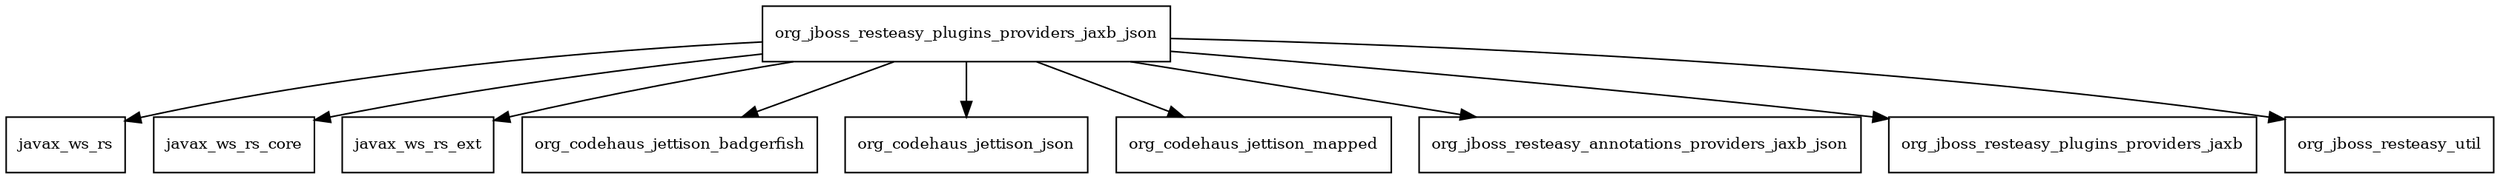 digraph resteasy_jettison_provider_2_3_8_Final_redhat_3_package_dependencies {
  node [shape = box, fontsize=10.0];
  org_jboss_resteasy_plugins_providers_jaxb_json -> javax_ws_rs;
  org_jboss_resteasy_plugins_providers_jaxb_json -> javax_ws_rs_core;
  org_jboss_resteasy_plugins_providers_jaxb_json -> javax_ws_rs_ext;
  org_jboss_resteasy_plugins_providers_jaxb_json -> org_codehaus_jettison_badgerfish;
  org_jboss_resteasy_plugins_providers_jaxb_json -> org_codehaus_jettison_json;
  org_jboss_resteasy_plugins_providers_jaxb_json -> org_codehaus_jettison_mapped;
  org_jboss_resteasy_plugins_providers_jaxb_json -> org_jboss_resteasy_annotations_providers_jaxb_json;
  org_jboss_resteasy_plugins_providers_jaxb_json -> org_jboss_resteasy_plugins_providers_jaxb;
  org_jboss_resteasy_plugins_providers_jaxb_json -> org_jboss_resteasy_util;
}
